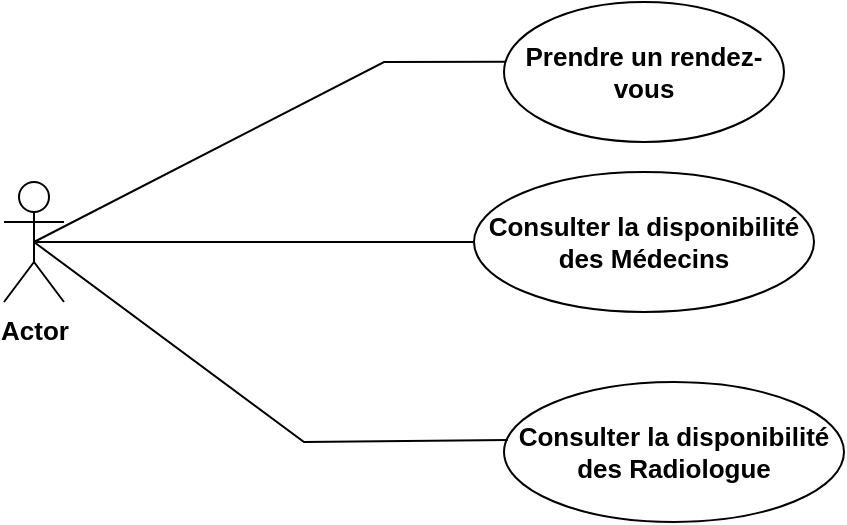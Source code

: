 <mxfile version="26.1.1">
  <diagram name="Page-1" id="QqgxBXkw2qswxVLfqaX6">
    <mxGraphModel dx="600" dy="303" grid="1" gridSize="10" guides="1" tooltips="1" connect="1" arrows="1" fold="1" page="1" pageScale="1" pageWidth="850" pageHeight="1100" math="0" shadow="0">
      <root>
        <mxCell id="0" />
        <mxCell id="1" parent="0" />
        <mxCell id="TRynRU9m-mXqjnWPsGmU-1" value="Actor" style="shape=umlActor;verticalLabelPosition=bottom;verticalAlign=top;html=1;fontSize=13;fontStyle=1" vertex="1" parent="1">
          <mxGeometry x="30" y="180" width="30" height="60" as="geometry" />
        </mxCell>
        <mxCell id="TRynRU9m-mXqjnWPsGmU-3" value="Prendre un rendez-vous" style="ellipse;whiteSpace=wrap;html=1;fontStyle=1;fontSize=13;" vertex="1" parent="1">
          <mxGeometry x="280" y="90" width="140" height="70" as="geometry" />
        </mxCell>
        <mxCell id="TRynRU9m-mXqjnWPsGmU-4" value="Consulter la disponibilité des Médecins" style="ellipse;whiteSpace=wrap;html=1;fontStyle=1;fontSize=13;" vertex="1" parent="1">
          <mxGeometry x="265" y="175" width="170" height="70" as="geometry" />
        </mxCell>
        <mxCell id="TRynRU9m-mXqjnWPsGmU-5" value="Consulter la disponibilité des Radiologue" style="ellipse;whiteSpace=wrap;html=1;fontStyle=1;fontSize=13;" vertex="1" parent="1">
          <mxGeometry x="280" y="280" width="170" height="70" as="geometry" />
        </mxCell>
        <mxCell id="TRynRU9m-mXqjnWPsGmU-8" value="" style="endArrow=none;html=1;rounded=0;exitX=0.5;exitY=0.5;exitDx=0;exitDy=0;exitPerimeter=0;entryX=0.004;entryY=0.426;entryDx=0;entryDy=0;entryPerimeter=0;" edge="1" parent="1" source="TRynRU9m-mXqjnWPsGmU-1" target="TRynRU9m-mXqjnWPsGmU-3">
          <mxGeometry width="50" height="50" relative="1" as="geometry">
            <mxPoint x="400" y="300" as="sourcePoint" />
            <mxPoint x="270" y="120" as="targetPoint" />
            <Array as="points">
              <mxPoint x="220" y="120" />
            </Array>
          </mxGeometry>
        </mxCell>
        <mxCell id="TRynRU9m-mXqjnWPsGmU-9" value="" style="endArrow=none;html=1;rounded=0;exitX=0.5;exitY=0.5;exitDx=0;exitDy=0;exitPerimeter=0;entryX=0;entryY=0.5;entryDx=0;entryDy=0;" edge="1" parent="1" source="TRynRU9m-mXqjnWPsGmU-1" target="TRynRU9m-mXqjnWPsGmU-4">
          <mxGeometry width="50" height="50" relative="1" as="geometry">
            <mxPoint x="400" y="300" as="sourcePoint" />
            <mxPoint x="450" y="250" as="targetPoint" />
            <Array as="points" />
          </mxGeometry>
        </mxCell>
        <mxCell id="TRynRU9m-mXqjnWPsGmU-10" value="" style="endArrow=none;html=1;rounded=0;exitX=0.5;exitY=0.5;exitDx=0;exitDy=0;exitPerimeter=0;entryX=0.011;entryY=0.414;entryDx=0;entryDy=0;entryPerimeter=0;" edge="1" parent="1" source="TRynRU9m-mXqjnWPsGmU-1" target="TRynRU9m-mXqjnWPsGmU-5">
          <mxGeometry width="50" height="50" relative="1" as="geometry">
            <mxPoint x="120" y="290" as="sourcePoint" />
            <mxPoint x="170" y="240" as="targetPoint" />
            <Array as="points">
              <mxPoint x="180" y="310" />
            </Array>
          </mxGeometry>
        </mxCell>
      </root>
    </mxGraphModel>
  </diagram>
</mxfile>
